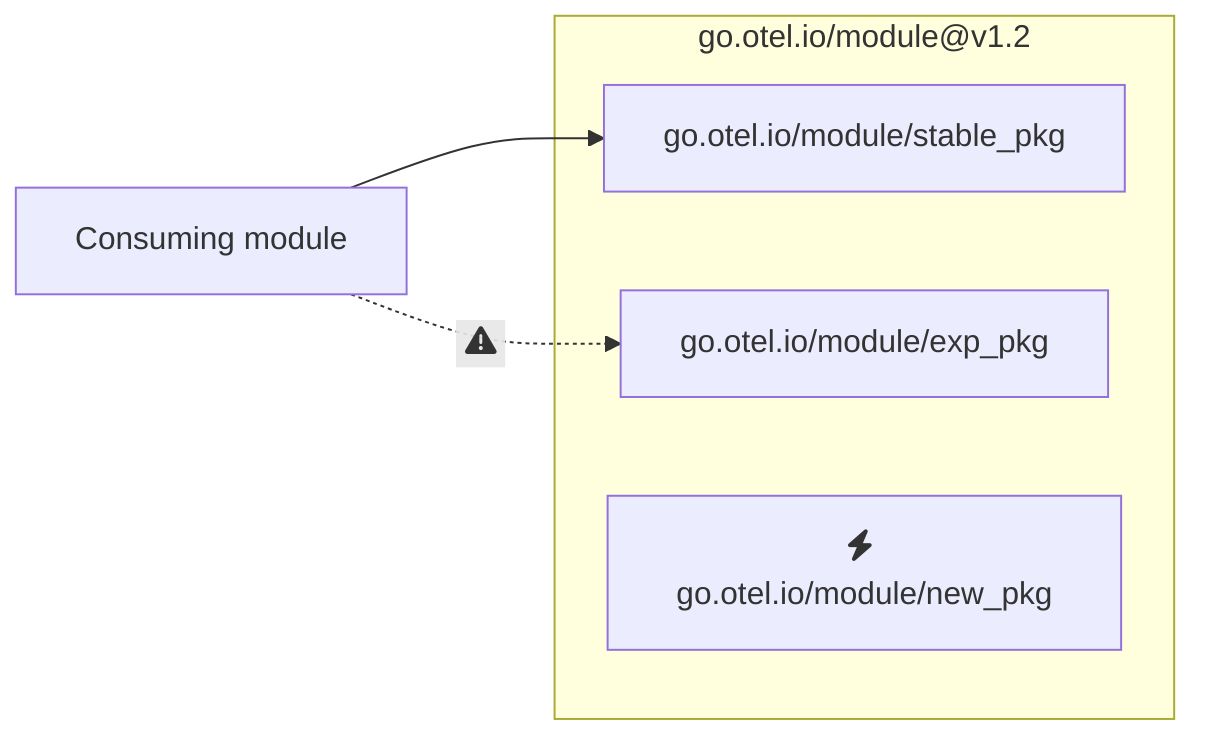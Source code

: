flowchart LR
    consumer["Consuming module"]

    consumer --> stable
    consumer -. "&nbsp;fa:fa-triangle-exclamation&nbsp;" .-> exp

    subgraph gomod["go.otel.io/module#64;v1.2"]
        stable["go.otel.io/module/stable_pkg"]
        exp["go.otel.io/module/exp_pkg"]:::strikethrough
        new["fa:fa-bolt go.otel.io/module/new_pkg"]
    end

class consumer,stable,exp,new box;